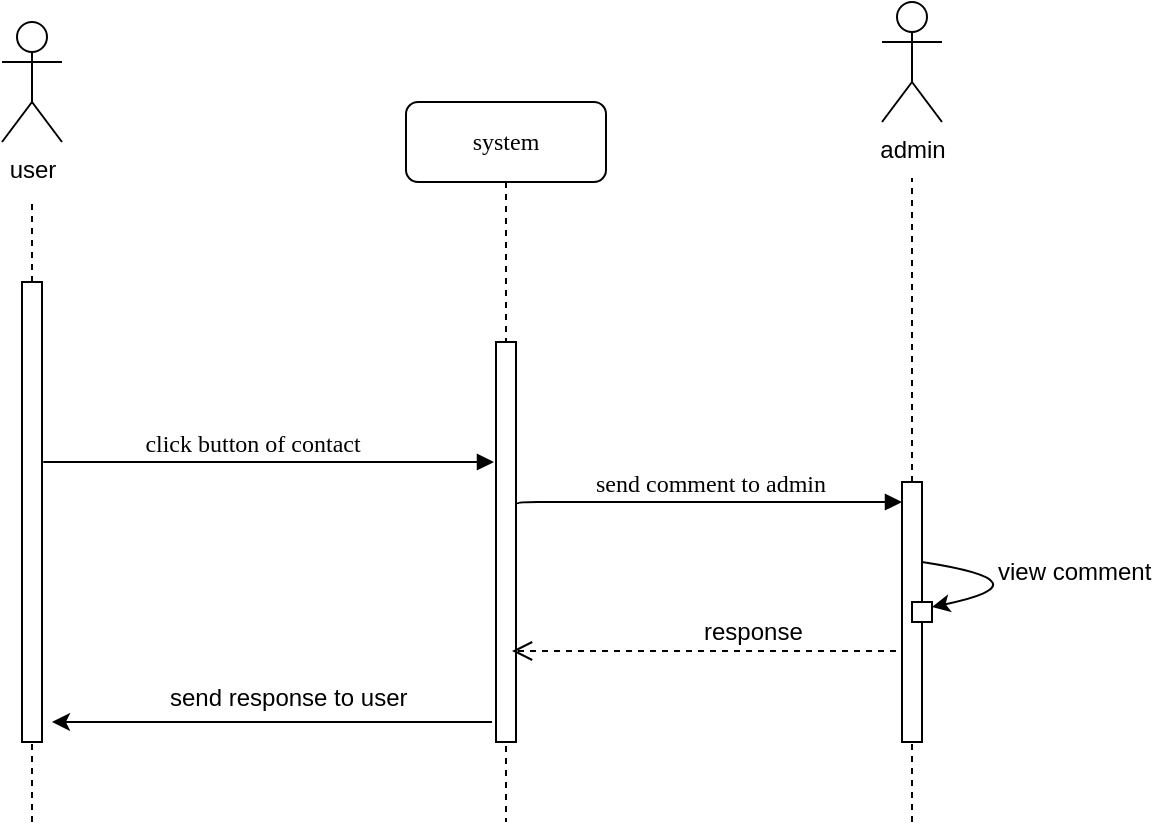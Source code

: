 <mxfile version="10.6.7" type="github"><diagram id="-CSnE69mioAJJ4sMIZVF" name="Page-1"><mxGraphModel dx="1080" dy="494" grid="1" gridSize="10" guides="1" tooltips="1" connect="1" arrows="1" fold="1" page="1" pageScale="1" pageWidth="850" pageHeight="1100" math="0" shadow="0"><root><mxCell id="0"/><mxCell id="1" parent="0"/><mxCell id="EZQeT7vIFTFaM2VvkzqS-1" value="system" style="shape=umlLifeline;perimeter=lifelinePerimeter;whiteSpace=wrap;html=1;container=1;collapsible=0;recursiveResize=0;outlineConnect=0;rounded=1;shadow=0;comic=0;labelBackgroundColor=none;strokeColor=#000000;strokeWidth=1;fillColor=#FFFFFF;fontFamily=Verdana;fontSize=12;fontColor=#000000;align=center;" parent="1" vertex="1"><mxGeometry x="337" y="80" width="100" height="360" as="geometry"/></mxCell><mxCell id="EZQeT7vIFTFaM2VvkzqS-2" value="" style="html=1;points=[];perimeter=orthogonalPerimeter;rounded=0;shadow=0;comic=0;labelBackgroundColor=none;strokeColor=#000000;strokeWidth=1;fillColor=#FFFFFF;fontFamily=Verdana;fontSize=12;fontColor=#000000;align=center;" parent="EZQeT7vIFTFaM2VvkzqS-1" vertex="1"><mxGeometry x="45" y="120" width="10" height="200" as="geometry"/></mxCell><mxCell id="EZQeT7vIFTFaM2VvkzqS-3" value="admin" style="shape=umlActor;verticalLabelPosition=bottom;labelBackgroundColor=#ffffff;verticalAlign=top;html=1;outlineConnect=0;" parent="1" vertex="1"><mxGeometry x="575" y="30" width="30" height="60" as="geometry"/></mxCell><mxCell id="EZQeT7vIFTFaM2VvkzqS-4" value="user" style="shape=umlActor;verticalLabelPosition=bottom;labelBackgroundColor=#ffffff;verticalAlign=top;html=1;outlineConnect=0;" parent="1" vertex="1"><mxGeometry x="135" y="40" width="30" height="60" as="geometry"/></mxCell><mxCell id="EZQeT7vIFTFaM2VvkzqS-5" value="" style="endArrow=none;dashed=1;html=1;" parent="1" source="EZQeT7vIFTFaM2VvkzqS-6" edge="1"><mxGeometry width="50" height="50" relative="1" as="geometry"><mxPoint x="150" y="681" as="sourcePoint"/><mxPoint x="150" y="130" as="targetPoint"/></mxGeometry></mxCell><mxCell id="EZQeT7vIFTFaM2VvkzqS-6" value="" style="html=1;points=[];perimeter=orthogonalPerimeter;rounded=0;shadow=0;comic=0;labelBackgroundColor=none;strokeColor=#000000;strokeWidth=1;fillColor=#FFFFFF;fontFamily=Verdana;fontSize=12;fontColor=#000000;align=center;" parent="1" vertex="1"><mxGeometry x="145" y="170" width="10" height="230" as="geometry"/></mxCell><mxCell id="EZQeT7vIFTFaM2VvkzqS-7" value="" style="endArrow=none;dashed=1;html=1;" parent="1" target="EZQeT7vIFTFaM2VvkzqS-6" edge="1"><mxGeometry width="50" height="50" relative="1" as="geometry"><mxPoint x="150" y="440" as="sourcePoint"/><mxPoint x="150" y="130" as="targetPoint"/></mxGeometry></mxCell><mxCell id="EZQeT7vIFTFaM2VvkzqS-8" value="click button of contact" style="html=1;verticalAlign=bottom;endArrow=block;labelBackgroundColor=none;fontFamily=Verdana;fontSize=12;edgeStyle=elbowEdgeStyle;elbow=vertical;" parent="1" edge="1"><mxGeometry x="-0.717" relative="1" as="geometry"><mxPoint x="316" y="260" as="sourcePoint"/><Array as="points"><mxPoint x="151" y="260"/></Array><mxPoint x="381" y="260" as="targetPoint"/><mxPoint as="offset"/></mxGeometry></mxCell><mxCell id="EZQeT7vIFTFaM2VvkzqS-9" value="send comment to admin" style="html=1;verticalAlign=bottom;endArrow=block;labelBackgroundColor=none;fontFamily=Verdana;fontSize=12;edgeStyle=elbowEdgeStyle;elbow=vertical;exitX=1.1;exitY=0.405;exitDx=0;exitDy=0;exitPerimeter=0;" parent="1" source="EZQeT7vIFTFaM2VvkzqS-2" edge="1"><mxGeometry relative="1" as="geometry"><mxPoint x="455" y="280" as="sourcePoint"/><Array as="points"><mxPoint x="460" y="280"/></Array><mxPoint x="585" y="280" as="targetPoint"/></mxGeometry></mxCell><mxCell id="EZQeT7vIFTFaM2VvkzqS-10" value="response" style="text;html=1;resizable=0;points=[];autosize=1;align=left;verticalAlign=top;spacingTop=-4;" parent="1" vertex="1"><mxGeometry x="484" y="335" width="60" height="20" as="geometry"/></mxCell><mxCell id="EZQeT7vIFTFaM2VvkzqS-11" value="send response to user" style="text;html=1;resizable=0;points=[];autosize=1;align=left;verticalAlign=top;spacingTop=-4;" parent="1" vertex="1"><mxGeometry x="217" y="368" width="130" height="20" as="geometry"/></mxCell><mxCell id="EZQeT7vIFTFaM2VvkzqS-12" value="" style="endArrow=none;dashed=1;html=1;" parent="1" source="EZQeT7vIFTFaM2VvkzqS-15" edge="1"><mxGeometry width="50" height="50" relative="1" as="geometry"><mxPoint x="590" y="440" as="sourcePoint"/><mxPoint x="590" y="118" as="targetPoint"/></mxGeometry></mxCell><mxCell id="EZQeT7vIFTFaM2VvkzqS-14" value="" style="html=1;verticalAlign=bottom;endArrow=open;dashed=1;endSize=8;labelBackgroundColor=none;fontFamily=Verdana;fontSize=12;edgeStyle=elbowEdgeStyle;elbow=vertical;entryX=0.8;entryY=0.773;entryDx=0;entryDy=0;entryPerimeter=0;" parent="1" target="EZQeT7vIFTFaM2VvkzqS-2" edge="1"><mxGeometry relative="1" as="geometry"><mxPoint x="452" y="354.5" as="targetPoint"/><Array as="points"><mxPoint x="527" y="354.5"/><mxPoint x="557" y="354.5"/></Array><mxPoint x="582" y="354.5" as="sourcePoint"/></mxGeometry></mxCell><mxCell id="EZQeT7vIFTFaM2VvkzqS-15" value="" style="html=1;points=[];perimeter=orthogonalPerimeter;rounded=0;shadow=0;comic=0;labelBackgroundColor=none;strokeColor=#000000;strokeWidth=1;fillColor=#FFFFFF;fontFamily=Verdana;fontSize=12;fontColor=#000000;align=center;" parent="1" vertex="1"><mxGeometry x="585" y="270" width="10" height="130" as="geometry"/></mxCell><mxCell id="EZQeT7vIFTFaM2VvkzqS-16" value="" style="endArrow=none;dashed=1;html=1;" parent="1" target="EZQeT7vIFTFaM2VvkzqS-15" edge="1"><mxGeometry width="50" height="50" relative="1" as="geometry"><mxPoint x="590" y="440" as="sourcePoint"/><mxPoint x="590" y="118" as="targetPoint"/></mxGeometry></mxCell><mxCell id="EZQeT7vIFTFaM2VvkzqS-17" value="" style="whiteSpace=wrap;html=1;aspect=fixed;" parent="1" vertex="1"><mxGeometry x="590" y="330" width="10" height="10" as="geometry"/></mxCell><mxCell id="EZQeT7vIFTFaM2VvkzqS-18" value="" style="curved=1;endArrow=classic;html=1;entryX=1;entryY=0.25;entryDx=0;entryDy=0;exitX=1;exitY=0.308;exitDx=0;exitDy=0;exitPerimeter=0;" parent="1" source="EZQeT7vIFTFaM2VvkzqS-15" target="EZQeT7vIFTFaM2VvkzqS-17" edge="1"><mxGeometry width="50" height="50" relative="1" as="geometry"><mxPoint x="600" y="310" as="sourcePoint"/><mxPoint x="660" y="340" as="targetPoint"/><Array as="points"><mxPoint x="660" y="320"/></Array></mxGeometry></mxCell><mxCell id="EZQeT7vIFTFaM2VvkzqS-19" value="view comment" style="text;html=1;resizable=0;points=[];autosize=1;align=left;verticalAlign=top;spacingTop=-4;" parent="1" vertex="1"><mxGeometry x="631" y="305" width="90" height="20" as="geometry"/></mxCell><mxCell id="NqxPtBthAw7dNJnqU1MF-1" value="" style="endArrow=classic;html=1;" parent="1" edge="1"><mxGeometry width="50" height="50" relative="1" as="geometry"><mxPoint x="380" y="390" as="sourcePoint"/><mxPoint x="160" y="390" as="targetPoint"/></mxGeometry></mxCell></root></mxGraphModel></diagram></mxfile>